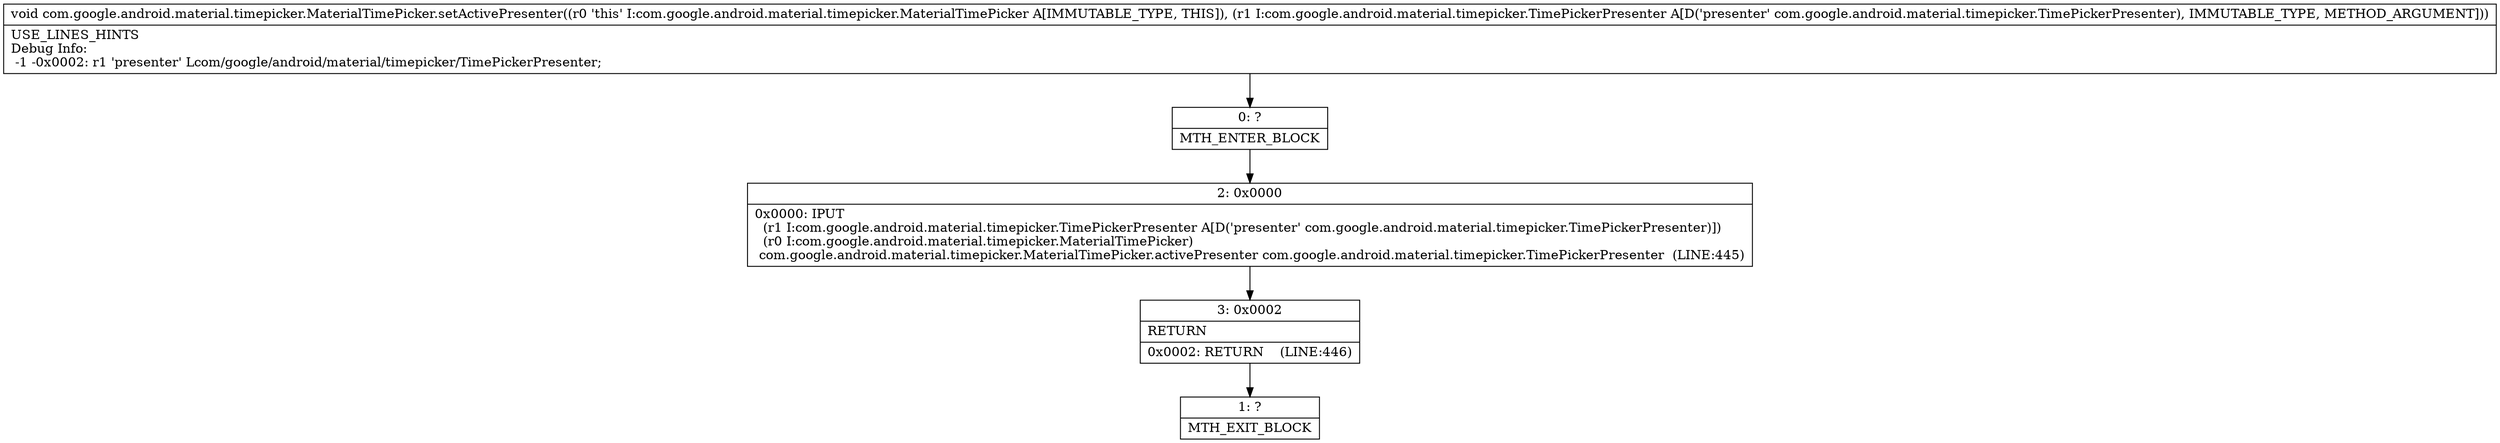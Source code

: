 digraph "CFG forcom.google.android.material.timepicker.MaterialTimePicker.setActivePresenter(Lcom\/google\/android\/material\/timepicker\/TimePickerPresenter;)V" {
Node_0 [shape=record,label="{0\:\ ?|MTH_ENTER_BLOCK\l}"];
Node_2 [shape=record,label="{2\:\ 0x0000|0x0000: IPUT  \l  (r1 I:com.google.android.material.timepicker.TimePickerPresenter A[D('presenter' com.google.android.material.timepicker.TimePickerPresenter)])\l  (r0 I:com.google.android.material.timepicker.MaterialTimePicker)\l com.google.android.material.timepicker.MaterialTimePicker.activePresenter com.google.android.material.timepicker.TimePickerPresenter  (LINE:445)\l}"];
Node_3 [shape=record,label="{3\:\ 0x0002|RETURN\l|0x0002: RETURN    (LINE:446)\l}"];
Node_1 [shape=record,label="{1\:\ ?|MTH_EXIT_BLOCK\l}"];
MethodNode[shape=record,label="{void com.google.android.material.timepicker.MaterialTimePicker.setActivePresenter((r0 'this' I:com.google.android.material.timepicker.MaterialTimePicker A[IMMUTABLE_TYPE, THIS]), (r1 I:com.google.android.material.timepicker.TimePickerPresenter A[D('presenter' com.google.android.material.timepicker.TimePickerPresenter), IMMUTABLE_TYPE, METHOD_ARGUMENT]))  | USE_LINES_HINTS\lDebug Info:\l  \-1 \-0x0002: r1 'presenter' Lcom\/google\/android\/material\/timepicker\/TimePickerPresenter;\l}"];
MethodNode -> Node_0;Node_0 -> Node_2;
Node_2 -> Node_3;
Node_3 -> Node_1;
}

